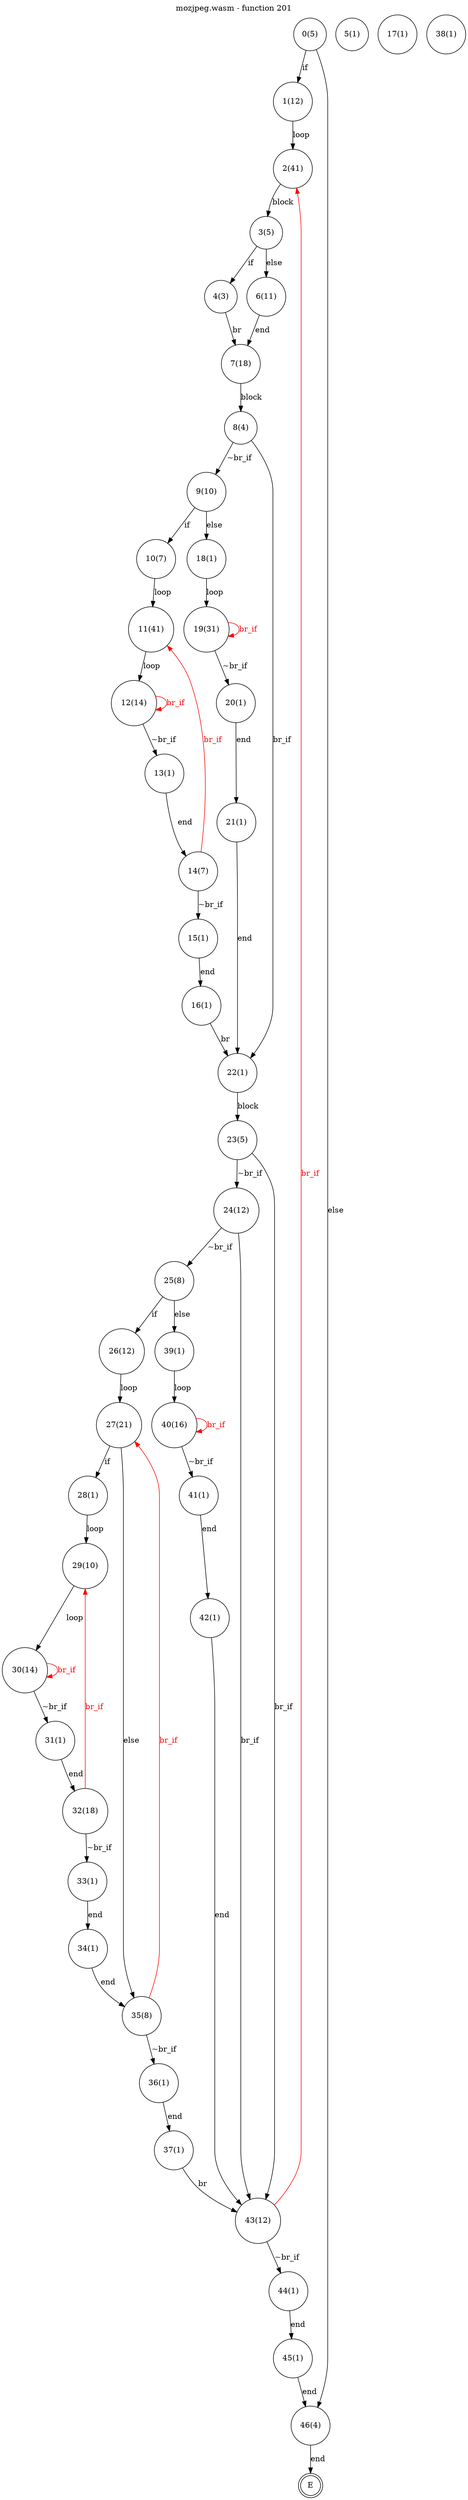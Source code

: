 digraph finite_state_machine {
    label = "mozjpeg.wasm - function 201"
    labelloc =  t
    labelfontsize = 16
    labelfontcolor = black
    labelfontname = "Helvetica"
    node [shape = doublecircle]; E ;
node [shape=circle, fontcolor=black, style="", label="0(5)"]0
node [shape=circle, fontcolor=black, style="", label="1(12)"]1
node [shape=circle, fontcolor=black, style="", label="2(41)"]2
node [shape=circle, fontcolor=black, style="", label="3(5)"]3
node [shape=circle, fontcolor=black, style="", label="4(3)"]4
node [shape=circle, fontcolor=black, style="", label="5(1)"]5
node [shape=circle, fontcolor=black, style="", label="6(11)"]6
node [shape=circle, fontcolor=black, style="", label="7(18)"]7
node [shape=circle, fontcolor=black, style="", label="8(4)"]8
node [shape=circle, fontcolor=black, style="", label="9(10)"]9
node [shape=circle, fontcolor=black, style="", label="10(7)"]10
node [shape=circle, fontcolor=black, style="", label="11(41)"]11
node [shape=circle, fontcolor=black, style="", label="12(14)"]12
node [shape=circle, fontcolor=black, style="", label="13(1)"]13
node [shape=circle, fontcolor=black, style="", label="14(7)"]14
node [shape=circle, fontcolor=black, style="", label="15(1)"]15
node [shape=circle, fontcolor=black, style="", label="16(1)"]16
node [shape=circle, fontcolor=black, style="", label="17(1)"]17
node [shape=circle, fontcolor=black, style="", label="18(1)"]18
node [shape=circle, fontcolor=black, style="", label="19(31)"]19
node [shape=circle, fontcolor=black, style="", label="20(1)"]20
node [shape=circle, fontcolor=black, style="", label="21(1)"]21
node [shape=circle, fontcolor=black, style="", label="22(1)"]22
node [shape=circle, fontcolor=black, style="", label="23(5)"]23
node [shape=circle, fontcolor=black, style="", label="24(12)"]24
node [shape=circle, fontcolor=black, style="", label="25(8)"]25
node [shape=circle, fontcolor=black, style="", label="26(12)"]26
node [shape=circle, fontcolor=black, style="", label="27(21)"]27
node [shape=circle, fontcolor=black, style="", label="28(1)"]28
node [shape=circle, fontcolor=black, style="", label="29(10)"]29
node [shape=circle, fontcolor=black, style="", label="30(14)"]30
node [shape=circle, fontcolor=black, style="", label="31(1)"]31
node [shape=circle, fontcolor=black, style="", label="32(18)"]32
node [shape=circle, fontcolor=black, style="", label="33(1)"]33
node [shape=circle, fontcolor=black, style="", label="34(1)"]34
node [shape=circle, fontcolor=black, style="", label="35(8)"]35
node [shape=circle, fontcolor=black, style="", label="36(1)"]36
node [shape=circle, fontcolor=black, style="", label="37(1)"]37
node [shape=circle, fontcolor=black, style="", label="38(1)"]38
node [shape=circle, fontcolor=black, style="", label="39(1)"]39
node [shape=circle, fontcolor=black, style="", label="40(16)"]40
node [shape=circle, fontcolor=black, style="", label="41(1)"]41
node [shape=circle, fontcolor=black, style="", label="42(1)"]42
node [shape=circle, fontcolor=black, style="", label="43(12)"]43
node [shape=circle, fontcolor=black, style="", label="44(1)"]44
node [shape=circle, fontcolor=black, style="", label="45(1)"]45
node [shape=circle, fontcolor=black, style="", label="46(4)"]46
node [shape=circle, fontcolor=black, style="", label="E"]E
    0 -> 1[label="if"];
    0 -> 46[label="else"];
    1 -> 2[label="loop"];
    2 -> 3[label="block"];
    3 -> 4[label="if"];
    3 -> 6[label="else"];
    4 -> 7[label="br"];
    6 -> 7[label="end"];
    7 -> 8[label="block"];
    8 -> 9[label="~br_if"];
    8 -> 22[label="br_if"];
    9 -> 10[label="if"];
    9 -> 18[label="else"];
    10 -> 11[label="loop"];
    11 -> 12[label="loop"];
    12 -> 13[label="~br_if"];
    12 -> 12[color="red" fontcolor="red" label="br_if"];
    13 -> 14[label="end"];
    14 -> 15[label="~br_if"];
    14 -> 11[color="red" fontcolor="red" label="br_if"];
    15 -> 16[label="end"];
    16 -> 22[label="br"];
    18 -> 19[label="loop"];
    19 -> 20[label="~br_if"];
    19 -> 19[color="red" fontcolor="red" label="br_if"];
    20 -> 21[label="end"];
    21 -> 22[label="end"];
    22 -> 23[label="block"];
    23 -> 24[label="~br_if"];
    23 -> 43[label="br_if"];
    24 -> 25[label="~br_if"];
    24 -> 43[label="br_if"];
    25 -> 26[label="if"];
    25 -> 39[label="else"];
    26 -> 27[label="loop"];
    27 -> 28[label="if"];
    27 -> 35[label="else"];
    28 -> 29[label="loop"];
    29 -> 30[label="loop"];
    30 -> 31[label="~br_if"];
    30 -> 30[color="red" fontcolor="red" label="br_if"];
    31 -> 32[label="end"];
    32 -> 33[label="~br_if"];
    32 -> 29[color="red" fontcolor="red" label="br_if"];
    33 -> 34[label="end"];
    34 -> 35[label="end"];
    35 -> 36[label="~br_if"];
    35 -> 27[color="red" fontcolor="red" label="br_if"];
    36 -> 37[label="end"];
    37 -> 43[label="br"];
    39 -> 40[label="loop"];
    40 -> 41[label="~br_if"];
    40 -> 40[color="red" fontcolor="red" label="br_if"];
    41 -> 42[label="end"];
    42 -> 43[label="end"];
    43 -> 44[label="~br_if"];
    43 -> 2[color="red" fontcolor="red" label="br_if"];
    44 -> 45[label="end"];
    45 -> 46[label="end"];
    46 -> E[label="end"];
}

